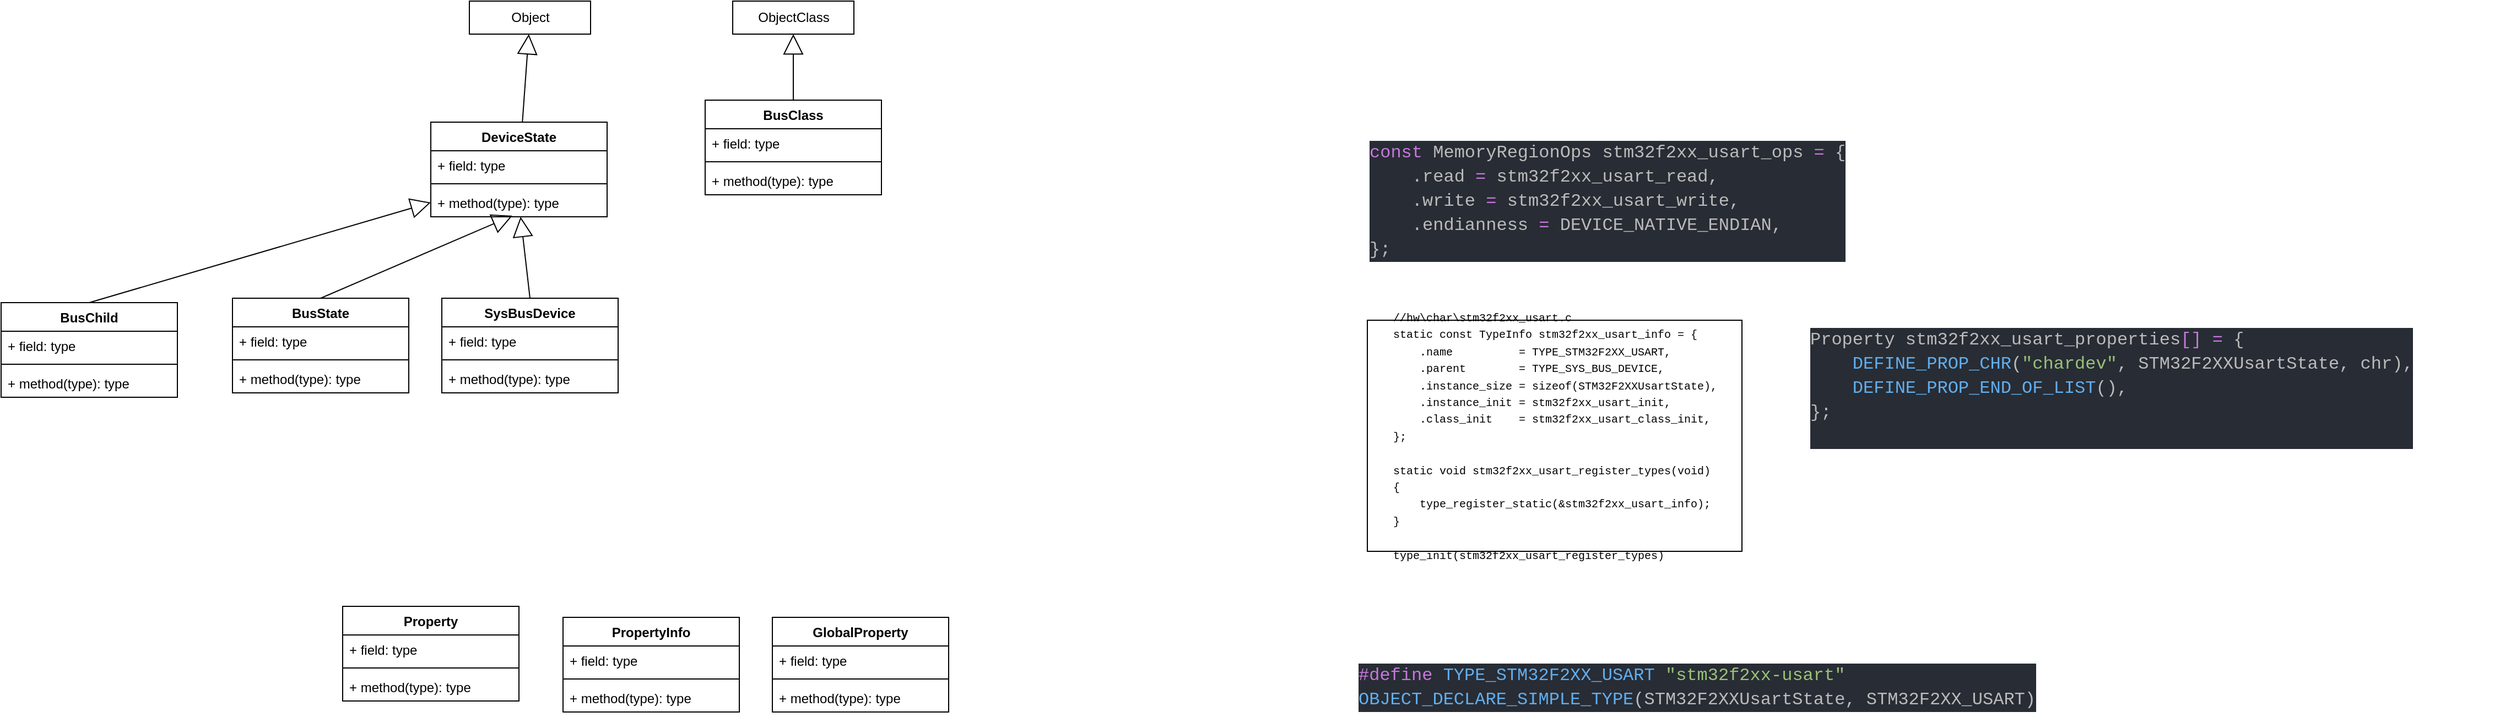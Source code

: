 <mxfile version="16.5.4" type="github">
  <diagram id="gYynSZKOYsOQM2wcODcH" name="Page-1">
    <mxGraphModel dx="2249" dy="2018" grid="1" gridSize="10" guides="1" tooltips="1" connect="1" arrows="1" fold="1" page="1" pageScale="1" pageWidth="827" pageHeight="1169" math="0" shadow="0">
      <root>
        <mxCell id="0" />
        <mxCell id="1" parent="0" />
        <mxCell id="OJSFKAHnHgMdeHk7zM6y-1" value="&lt;div style=&quot;color: rgb(187 , 187 , 187) ; font-family: &amp;#34;consolas&amp;#34; , &amp;#34;courier new&amp;#34; , monospace ; font-size: 10px ; font-style: normal ; font-weight: 400 ; letter-spacing: normal ; text-align: left ; text-indent: 0px ; text-transform: none ; word-spacing: 0px&quot;&gt;&lt;br&gt;&lt;/div&gt;" style="text;whiteSpace=wrap;html=1;rounded=0;strokeColor=none;fillColor=none;gradientColor=#ffffff;" vertex="1" parent="1">
          <mxGeometry x="1667" y="320" width="350" height="210" as="geometry" />
        </mxCell>
        <mxCell id="OJSFKAHnHgMdeHk7zM6y-3" value="&lt;div style=&quot;text-align: left&quot;&gt;&lt;div&gt;&lt;font face=&quot;consolas, courier new, monospace&quot;&gt;&lt;span style=&quot;font-size: 10px&quot;&gt;//&lt;/span&gt;&lt;/font&gt;&lt;span style=&quot;font-size: 10px&quot;&gt;&lt;font face=&quot;consolas, courier new, monospace&quot;&gt;hw\char\stm32f2xx_usart.c&lt;/font&gt;&lt;/span&gt;&lt;/div&gt;&lt;div&gt;&lt;font face=&quot;consolas, courier new, monospace&quot;&gt;&lt;span style=&quot;font-size: 10px&quot;&gt;static const TypeInfo stm32f2xx_usart_info = {&lt;/span&gt;&lt;/font&gt;&lt;/div&gt;&lt;div&gt;&lt;font face=&quot;consolas, courier new, monospace&quot;&gt;&lt;span style=&quot;font-size: 10px&quot;&gt;&amp;nbsp; &amp;nbsp; .name&amp;nbsp; &amp;nbsp; &amp;nbsp; &amp;nbsp; &amp;nbsp; = TYPE_STM32F2XX_USART,&lt;/span&gt;&lt;/font&gt;&lt;/div&gt;&lt;div&gt;&lt;font face=&quot;consolas, courier new, monospace&quot;&gt;&lt;span style=&quot;font-size: 10px&quot;&gt;&amp;nbsp; &amp;nbsp; .parent&amp;nbsp; &amp;nbsp; &amp;nbsp; &amp;nbsp; = TYPE_SYS_BUS_DEVICE,&lt;/span&gt;&lt;/font&gt;&lt;/div&gt;&lt;div&gt;&lt;font face=&quot;consolas, courier new, monospace&quot;&gt;&lt;span style=&quot;font-size: 10px&quot;&gt;&amp;nbsp; &amp;nbsp; .instance_size = sizeof(STM32F2XXUsartState),&lt;/span&gt;&lt;/font&gt;&lt;/div&gt;&lt;div&gt;&lt;font face=&quot;consolas, courier new, monospace&quot;&gt;&lt;span style=&quot;font-size: 10px&quot;&gt;&amp;nbsp; &amp;nbsp; .instance_init = stm32f2xx_usart_init,&lt;/span&gt;&lt;/font&gt;&lt;/div&gt;&lt;div&gt;&lt;font face=&quot;consolas, courier new, monospace&quot;&gt;&lt;span style=&quot;font-size: 10px&quot;&gt;&amp;nbsp; &amp;nbsp; .class_init&amp;nbsp; &amp;nbsp; = stm32f2xx_usart_class_init,&lt;/span&gt;&lt;/font&gt;&lt;/div&gt;&lt;div&gt;&lt;font face=&quot;consolas, courier new, monospace&quot;&gt;&lt;span style=&quot;font-size: 10px&quot;&gt;};&lt;/span&gt;&lt;/font&gt;&lt;/div&gt;&lt;div&gt;&lt;font face=&quot;consolas, courier new, monospace&quot;&gt;&lt;span style=&quot;font-size: 10px&quot;&gt;&lt;br&gt;&lt;/span&gt;&lt;/font&gt;&lt;/div&gt;&lt;div&gt;&lt;font face=&quot;consolas, courier new, monospace&quot;&gt;&lt;span style=&quot;font-size: 10px&quot;&gt;static void stm32f2xx_usart_register_types(void)&lt;/span&gt;&lt;/font&gt;&lt;/div&gt;&lt;div&gt;&lt;font face=&quot;consolas, courier new, monospace&quot;&gt;&lt;span style=&quot;font-size: 10px&quot;&gt;{&lt;/span&gt;&lt;/font&gt;&lt;/div&gt;&lt;div&gt;&lt;font face=&quot;consolas, courier new, monospace&quot;&gt;&lt;span style=&quot;font-size: 10px&quot;&gt;&amp;nbsp; &amp;nbsp; type_register_static(&amp;amp;stm32f2xx_usart_info);&lt;/span&gt;&lt;/font&gt;&lt;/div&gt;&lt;div&gt;&lt;font face=&quot;consolas, courier new, monospace&quot;&gt;&lt;span style=&quot;font-size: 10px&quot;&gt;}&lt;/span&gt;&lt;/font&gt;&lt;/div&gt;&lt;div&gt;&lt;font face=&quot;consolas, courier new, monospace&quot;&gt;&lt;span style=&quot;font-size: 10px&quot;&gt;&lt;br&gt;&lt;/span&gt;&lt;/font&gt;&lt;/div&gt;&lt;div&gt;&lt;font face=&quot;consolas, courier new, monospace&quot;&gt;&lt;span style=&quot;font-size: 10px&quot;&gt;type_init(stm32f2xx_usart_register_types)&lt;/span&gt;&lt;/font&gt;&lt;/div&gt;&lt;/div&gt;" style="html=1;rounded=0;strokeColor=default;fillColor=none;gradientColor=#ffffff;fontColor=#000000;" vertex="1" parent="1">
          <mxGeometry x="990" y="240" width="340" height="210" as="geometry" />
        </mxCell>
        <mxCell id="OJSFKAHnHgMdeHk7zM6y-4" value="&lt;div style=&quot;color: rgb(187 , 187 , 187) ; background-color: rgb(40 , 44 , 52) ; font-family: &amp;#34;consolas&amp;#34; , &amp;#34;courier new&amp;#34; , monospace ; font-weight: normal ; font-size: 16px ; line-height: 22px&quot;&gt;&lt;div&gt;&lt;span style=&quot;color: #c678dd&quot;&gt;const&lt;/span&gt;&lt;span style=&quot;color: #bbbbbb&quot;&gt;&amp;nbsp;MemoryRegionOps&amp;nbsp;stm32f2xx_usart_ops&amp;nbsp;&lt;/span&gt;&lt;span style=&quot;color: #c678dd&quot;&gt;=&lt;/span&gt;&lt;span style=&quot;color: #bbbbbb&quot;&gt;&amp;nbsp;{&lt;/span&gt;&lt;/div&gt;&lt;div&gt;&lt;span style=&quot;color: #bbbbbb&quot;&gt;&amp;nbsp;&amp;nbsp;&amp;nbsp;&amp;nbsp;.read&amp;nbsp;&lt;/span&gt;&lt;span style=&quot;color: #c678dd&quot;&gt;=&lt;/span&gt;&lt;span style=&quot;color: #bbbbbb&quot;&gt;&amp;nbsp;stm32f2xx_usart_read,&lt;/span&gt;&lt;/div&gt;&lt;div&gt;&lt;span style=&quot;color: #bbbbbb&quot;&gt;&amp;nbsp;&amp;nbsp;&amp;nbsp;&amp;nbsp;.write&amp;nbsp;&lt;/span&gt;&lt;span style=&quot;color: #c678dd&quot;&gt;=&lt;/span&gt;&lt;span style=&quot;color: #bbbbbb&quot;&gt;&amp;nbsp;stm32f2xx_usart_write,&lt;/span&gt;&lt;/div&gt;&lt;div&gt;&lt;span style=&quot;color: #bbbbbb&quot;&gt;&amp;nbsp;&amp;nbsp;&amp;nbsp;&amp;nbsp;.endianness&amp;nbsp;&lt;/span&gt;&lt;span style=&quot;color: #c678dd&quot;&gt;=&lt;/span&gt;&lt;span style=&quot;color: #bbbbbb&quot;&gt;&amp;nbsp;DEVICE_NATIVE_ENDIAN,&lt;/span&gt;&lt;/div&gt;&lt;div&gt;&lt;span style=&quot;color: #bbbbbb&quot;&gt;};&lt;/span&gt;&lt;/div&gt;&lt;/div&gt;" style="text;whiteSpace=wrap;html=1;fontColor=#000000;" vertex="1" parent="1">
          <mxGeometry x="990" y="70" width="480" height="130" as="geometry" />
        </mxCell>
        <mxCell id="OJSFKAHnHgMdeHk7zM6y-5" value="&lt;div style=&quot;color: rgb(187, 187, 187); background-color: rgb(40, 44, 52); font-family: consolas, &amp;quot;courier new&amp;quot;, monospace; font-weight: normal; font-size: 16px; line-height: 22px;&quot;&gt;&lt;div&gt;&lt;span style=&quot;color: #bbbbbb&quot;&gt;Property&amp;nbsp;stm32f2xx_usart_properties&lt;/span&gt;&lt;span style=&quot;color: #c678dd&quot;&gt;[]&lt;/span&gt;&lt;span style=&quot;color: #bbbbbb&quot;&gt;&amp;nbsp;&lt;/span&gt;&lt;span style=&quot;color: #c678dd&quot;&gt;=&lt;/span&gt;&lt;span style=&quot;color: #bbbbbb&quot;&gt;&amp;nbsp;{&lt;/span&gt;&lt;/div&gt;&lt;div&gt;&lt;span style=&quot;color: #bbbbbb&quot;&gt;&amp;nbsp;&amp;nbsp;&amp;nbsp;&amp;nbsp;&lt;/span&gt;&lt;span style=&quot;color: #61afef&quot;&gt;DEFINE_PROP_CHR&lt;/span&gt;&lt;span style=&quot;color: #bbbbbb&quot;&gt;(&lt;/span&gt;&lt;span style=&quot;color: #98c379&quot;&gt;&quot;chardev&quot;&lt;/span&gt;&lt;span style=&quot;color: #bbbbbb&quot;&gt;,&amp;nbsp;STM32F2XXUsartState,&amp;nbsp;chr),&lt;/span&gt;&lt;/div&gt;&lt;div&gt;&lt;span style=&quot;color: #bbbbbb&quot;&gt;&amp;nbsp;&amp;nbsp;&amp;nbsp;&amp;nbsp;&lt;/span&gt;&lt;span style=&quot;color: #61afef&quot;&gt;DEFINE_PROP_END_OF_LIST&lt;/span&gt;&lt;span style=&quot;color: #bbbbbb&quot;&gt;(),&lt;/span&gt;&lt;/div&gt;&lt;div&gt;&lt;span style=&quot;color: #bbbbbb&quot;&gt;};&lt;/span&gt;&lt;/div&gt;&lt;br&gt;&lt;/div&gt;" style="text;whiteSpace=wrap;html=1;fontColor=#000000;" vertex="1" parent="1">
          <mxGeometry x="1390" y="240" width="530" height="130" as="geometry" />
        </mxCell>
        <mxCell id="OJSFKAHnHgMdeHk7zM6y-6" value="&lt;div style=&quot;color: rgb(187, 187, 187); background-color: rgb(40, 44, 52); font-family: consolas, &amp;quot;courier new&amp;quot;, monospace; font-weight: normal; font-size: 16px; line-height: 22px;&quot;&gt;&lt;div&gt;&lt;span style=&quot;color: #c678dd&quot;&gt;#define&lt;/span&gt;&lt;span style=&quot;color: #bbbbbb&quot;&gt;&amp;nbsp;&lt;/span&gt;&lt;span style=&quot;color: #61afef&quot;&gt;TYPE_STM32F2XX_USART&lt;/span&gt;&lt;span style=&quot;color: #bbbbbb&quot;&gt;&amp;nbsp;&lt;/span&gt;&lt;span style=&quot;color: #98c379&quot;&gt;&quot;stm32f2xx-usart&quot;&lt;/span&gt;&lt;/div&gt;&lt;div&gt;&lt;span style=&quot;color: #61afef&quot;&gt;OBJECT_DECLARE_SIMPLE_TYPE&lt;/span&gt;&lt;span style=&quot;color: #bbbbbb&quot;&gt;(STM32F2XXUsartState,&amp;nbsp;STM32F2XX_USART)&lt;/span&gt;&lt;/div&gt;&lt;/div&gt;" style="text;whiteSpace=wrap;html=1;fontColor=#000000;" vertex="1" parent="1">
          <mxGeometry x="980" y="545" width="550" height="60" as="geometry" />
        </mxCell>
        <mxCell id="OJSFKAHnHgMdeHk7zM6y-8" value="SysBusDevice" style="swimlane;fontStyle=1;align=center;verticalAlign=top;childLayout=stackLayout;horizontal=1;startSize=26;horizontalStack=0;resizeParent=1;resizeParentMax=0;resizeLast=0;collapsible=1;marginBottom=0;rounded=0;fontColor=#000000;strokeColor=default;fillColor=none;gradientColor=#ffffff;" vertex="1" parent="1">
          <mxGeometry x="150" y="220" width="160" height="86" as="geometry" />
        </mxCell>
        <mxCell id="OJSFKAHnHgMdeHk7zM6y-9" value="+ field: type" style="text;strokeColor=none;fillColor=none;align=left;verticalAlign=top;spacingLeft=4;spacingRight=4;overflow=hidden;rotatable=0;points=[[0,0.5],[1,0.5]];portConstraint=eastwest;rounded=0;fontColor=#000000;" vertex="1" parent="OJSFKAHnHgMdeHk7zM6y-8">
          <mxGeometry y="26" width="160" height="26" as="geometry" />
        </mxCell>
        <mxCell id="OJSFKAHnHgMdeHk7zM6y-10" value="" style="line;strokeWidth=1;fillColor=none;align=left;verticalAlign=middle;spacingTop=-1;spacingLeft=3;spacingRight=3;rotatable=0;labelPosition=right;points=[];portConstraint=eastwest;rounded=0;fontColor=#000000;" vertex="1" parent="OJSFKAHnHgMdeHk7zM6y-8">
          <mxGeometry y="52" width="160" height="8" as="geometry" />
        </mxCell>
        <mxCell id="OJSFKAHnHgMdeHk7zM6y-11" value="+ method(type): type" style="text;strokeColor=none;fillColor=none;align=left;verticalAlign=top;spacingLeft=4;spacingRight=4;overflow=hidden;rotatable=0;points=[[0,0.5],[1,0.5]];portConstraint=eastwest;rounded=0;fontColor=#000000;" vertex="1" parent="OJSFKAHnHgMdeHk7zM6y-8">
          <mxGeometry y="60" width="160" height="26" as="geometry" />
        </mxCell>
        <mxCell id="OJSFKAHnHgMdeHk7zM6y-13" value="DeviceState" style="swimlane;fontStyle=1;align=center;verticalAlign=top;childLayout=stackLayout;horizontal=1;startSize=26;horizontalStack=0;resizeParent=1;resizeParentMax=0;resizeLast=0;collapsible=1;marginBottom=0;rounded=0;fontColor=#000000;strokeColor=default;fillColor=none;gradientColor=#ffffff;" vertex="1" parent="1">
          <mxGeometry x="140" y="60" width="160" height="86" as="geometry" />
        </mxCell>
        <mxCell id="OJSFKAHnHgMdeHk7zM6y-14" value="+ field: type" style="text;strokeColor=none;fillColor=none;align=left;verticalAlign=top;spacingLeft=4;spacingRight=4;overflow=hidden;rotatable=0;points=[[0,0.5],[1,0.5]];portConstraint=eastwest;rounded=0;fontColor=#000000;" vertex="1" parent="OJSFKAHnHgMdeHk7zM6y-13">
          <mxGeometry y="26" width="160" height="26" as="geometry" />
        </mxCell>
        <mxCell id="OJSFKAHnHgMdeHk7zM6y-15" value="" style="line;strokeWidth=1;fillColor=none;align=left;verticalAlign=middle;spacingTop=-1;spacingLeft=3;spacingRight=3;rotatable=0;labelPosition=right;points=[];portConstraint=eastwest;rounded=0;fontColor=#000000;" vertex="1" parent="OJSFKAHnHgMdeHk7zM6y-13">
          <mxGeometry y="52" width="160" height="8" as="geometry" />
        </mxCell>
        <mxCell id="OJSFKAHnHgMdeHk7zM6y-16" value="+ method(type): type" style="text;strokeColor=none;fillColor=none;align=left;verticalAlign=top;spacingLeft=4;spacingRight=4;overflow=hidden;rotatable=0;points=[[0,0.5],[1,0.5]];portConstraint=eastwest;rounded=0;fontColor=#000000;" vertex="1" parent="OJSFKAHnHgMdeHk7zM6y-13">
          <mxGeometry y="60" width="160" height="26" as="geometry" />
        </mxCell>
        <mxCell id="OJSFKAHnHgMdeHk7zM6y-17" value="" style="endArrow=block;endSize=16;endFill=0;html=1;rounded=0;fontColor=#000000;exitX=0.5;exitY=0;exitDx=0;exitDy=0;" edge="1" parent="1" source="OJSFKAHnHgMdeHk7zM6y-8" target="OJSFKAHnHgMdeHk7zM6y-16">
          <mxGeometry width="160" relative="1" as="geometry">
            <mxPoint x="250" y="360" as="sourcePoint" />
            <mxPoint x="410" y="360" as="targetPoint" />
          </mxGeometry>
        </mxCell>
        <mxCell id="OJSFKAHnHgMdeHk7zM6y-26" value="Object" style="html=1;rounded=0;fontColor=#000000;strokeColor=default;fillColor=none;gradientColor=#ffffff;" vertex="1" parent="1">
          <mxGeometry x="175" y="-50" width="110" height="30" as="geometry" />
        </mxCell>
        <mxCell id="OJSFKAHnHgMdeHk7zM6y-27" value="" style="endArrow=block;endSize=16;endFill=0;html=1;rounded=0;fontColor=#000000;" edge="1" parent="1" source="OJSFKAHnHgMdeHk7zM6y-13" target="OJSFKAHnHgMdeHk7zM6y-26">
          <mxGeometry width="160" relative="1" as="geometry">
            <mxPoint x="200" y="210" as="sourcePoint" />
            <mxPoint x="230.877" y="166" as="targetPoint" />
          </mxGeometry>
        </mxCell>
        <mxCell id="OJSFKAHnHgMdeHk7zM6y-28" value="Property" style="swimlane;fontStyle=1;align=center;verticalAlign=top;childLayout=stackLayout;horizontal=1;startSize=26;horizontalStack=0;resizeParent=1;resizeParentMax=0;resizeLast=0;collapsible=1;marginBottom=0;rounded=0;fontColor=#000000;strokeColor=default;fillColor=none;gradientColor=#ffffff;" vertex="1" parent="1">
          <mxGeometry x="60" y="500" width="160" height="86" as="geometry" />
        </mxCell>
        <mxCell id="OJSFKAHnHgMdeHk7zM6y-29" value="+ field: type" style="text;strokeColor=none;fillColor=none;align=left;verticalAlign=top;spacingLeft=4;spacingRight=4;overflow=hidden;rotatable=0;points=[[0,0.5],[1,0.5]];portConstraint=eastwest;rounded=0;fontColor=#000000;" vertex="1" parent="OJSFKAHnHgMdeHk7zM6y-28">
          <mxGeometry y="26" width="160" height="26" as="geometry" />
        </mxCell>
        <mxCell id="OJSFKAHnHgMdeHk7zM6y-30" value="" style="line;strokeWidth=1;fillColor=none;align=left;verticalAlign=middle;spacingTop=-1;spacingLeft=3;spacingRight=3;rotatable=0;labelPosition=right;points=[];portConstraint=eastwest;rounded=0;fontColor=#000000;" vertex="1" parent="OJSFKAHnHgMdeHk7zM6y-28">
          <mxGeometry y="52" width="160" height="8" as="geometry" />
        </mxCell>
        <mxCell id="OJSFKAHnHgMdeHk7zM6y-31" value="+ method(type): type" style="text;strokeColor=none;fillColor=none;align=left;verticalAlign=top;spacingLeft=4;spacingRight=4;overflow=hidden;rotatable=0;points=[[0,0.5],[1,0.5]];portConstraint=eastwest;rounded=0;fontColor=#000000;" vertex="1" parent="OJSFKAHnHgMdeHk7zM6y-28">
          <mxGeometry y="60" width="160" height="26" as="geometry" />
        </mxCell>
        <mxCell id="OJSFKAHnHgMdeHk7zM6y-32" value="PropertyInfo" style="swimlane;fontStyle=1;align=center;verticalAlign=top;childLayout=stackLayout;horizontal=1;startSize=26;horizontalStack=0;resizeParent=1;resizeParentMax=0;resizeLast=0;collapsible=1;marginBottom=0;rounded=0;fontColor=#000000;strokeColor=default;fillColor=none;gradientColor=#ffffff;" vertex="1" parent="1">
          <mxGeometry x="260" y="510" width="160" height="86" as="geometry" />
        </mxCell>
        <mxCell id="OJSFKAHnHgMdeHk7zM6y-33" value="+ field: type" style="text;strokeColor=none;fillColor=none;align=left;verticalAlign=top;spacingLeft=4;spacingRight=4;overflow=hidden;rotatable=0;points=[[0,0.5],[1,0.5]];portConstraint=eastwest;rounded=0;fontColor=#000000;" vertex="1" parent="OJSFKAHnHgMdeHk7zM6y-32">
          <mxGeometry y="26" width="160" height="26" as="geometry" />
        </mxCell>
        <mxCell id="OJSFKAHnHgMdeHk7zM6y-34" value="" style="line;strokeWidth=1;fillColor=none;align=left;verticalAlign=middle;spacingTop=-1;spacingLeft=3;spacingRight=3;rotatable=0;labelPosition=right;points=[];portConstraint=eastwest;rounded=0;fontColor=#000000;" vertex="1" parent="OJSFKAHnHgMdeHk7zM6y-32">
          <mxGeometry y="52" width="160" height="8" as="geometry" />
        </mxCell>
        <mxCell id="OJSFKAHnHgMdeHk7zM6y-35" value="+ method(type): type" style="text;strokeColor=none;fillColor=none;align=left;verticalAlign=top;spacingLeft=4;spacingRight=4;overflow=hidden;rotatable=0;points=[[0,0.5],[1,0.5]];portConstraint=eastwest;rounded=0;fontColor=#000000;" vertex="1" parent="OJSFKAHnHgMdeHk7zM6y-32">
          <mxGeometry y="60" width="160" height="26" as="geometry" />
        </mxCell>
        <mxCell id="OJSFKAHnHgMdeHk7zM6y-36" value="GlobalProperty" style="swimlane;fontStyle=1;align=center;verticalAlign=top;childLayout=stackLayout;horizontal=1;startSize=26;horizontalStack=0;resizeParent=1;resizeParentMax=0;resizeLast=0;collapsible=1;marginBottom=0;rounded=0;fontColor=#000000;strokeColor=default;fillColor=none;gradientColor=#ffffff;" vertex="1" parent="1">
          <mxGeometry x="450" y="510" width="160" height="86" as="geometry" />
        </mxCell>
        <mxCell id="OJSFKAHnHgMdeHk7zM6y-37" value="+ field: type" style="text;strokeColor=none;fillColor=none;align=left;verticalAlign=top;spacingLeft=4;spacingRight=4;overflow=hidden;rotatable=0;points=[[0,0.5],[1,0.5]];portConstraint=eastwest;rounded=0;fontColor=#000000;" vertex="1" parent="OJSFKAHnHgMdeHk7zM6y-36">
          <mxGeometry y="26" width="160" height="26" as="geometry" />
        </mxCell>
        <mxCell id="OJSFKAHnHgMdeHk7zM6y-38" value="" style="line;strokeWidth=1;fillColor=none;align=left;verticalAlign=middle;spacingTop=-1;spacingLeft=3;spacingRight=3;rotatable=0;labelPosition=right;points=[];portConstraint=eastwest;rounded=0;fontColor=#000000;" vertex="1" parent="OJSFKAHnHgMdeHk7zM6y-36">
          <mxGeometry y="52" width="160" height="8" as="geometry" />
        </mxCell>
        <mxCell id="OJSFKAHnHgMdeHk7zM6y-39" value="+ method(type): type" style="text;strokeColor=none;fillColor=none;align=left;verticalAlign=top;spacingLeft=4;spacingRight=4;overflow=hidden;rotatable=0;points=[[0,0.5],[1,0.5]];portConstraint=eastwest;rounded=0;fontColor=#000000;" vertex="1" parent="OJSFKAHnHgMdeHk7zM6y-36">
          <mxGeometry y="60" width="160" height="26" as="geometry" />
        </mxCell>
        <mxCell id="OJSFKAHnHgMdeHk7zM6y-40" value="BusState" style="swimlane;fontStyle=1;align=center;verticalAlign=top;childLayout=stackLayout;horizontal=1;startSize=26;horizontalStack=0;resizeParent=1;resizeParentMax=0;resizeLast=0;collapsible=1;marginBottom=0;rounded=0;fontColor=#000000;strokeColor=default;fillColor=none;gradientColor=#ffffff;" vertex="1" parent="1">
          <mxGeometry x="-40" y="220" width="160" height="86" as="geometry" />
        </mxCell>
        <mxCell id="OJSFKAHnHgMdeHk7zM6y-41" value="+ field: type" style="text;strokeColor=none;fillColor=none;align=left;verticalAlign=top;spacingLeft=4;spacingRight=4;overflow=hidden;rotatable=0;points=[[0,0.5],[1,0.5]];portConstraint=eastwest;rounded=0;fontColor=#000000;" vertex="1" parent="OJSFKAHnHgMdeHk7zM6y-40">
          <mxGeometry y="26" width="160" height="26" as="geometry" />
        </mxCell>
        <mxCell id="OJSFKAHnHgMdeHk7zM6y-42" value="" style="line;strokeWidth=1;fillColor=none;align=left;verticalAlign=middle;spacingTop=-1;spacingLeft=3;spacingRight=3;rotatable=0;labelPosition=right;points=[];portConstraint=eastwest;rounded=0;fontColor=#000000;" vertex="1" parent="OJSFKAHnHgMdeHk7zM6y-40">
          <mxGeometry y="52" width="160" height="8" as="geometry" />
        </mxCell>
        <mxCell id="OJSFKAHnHgMdeHk7zM6y-43" value="+ method(type): type" style="text;strokeColor=none;fillColor=none;align=left;verticalAlign=top;spacingLeft=4;spacingRight=4;overflow=hidden;rotatable=0;points=[[0,0.5],[1,0.5]];portConstraint=eastwest;rounded=0;fontColor=#000000;" vertex="1" parent="OJSFKAHnHgMdeHk7zM6y-40">
          <mxGeometry y="60" width="160" height="26" as="geometry" />
        </mxCell>
        <mxCell id="OJSFKAHnHgMdeHk7zM6y-44" value="" style="endArrow=block;endSize=16;endFill=0;html=1;rounded=0;fontColor=#000000;exitX=0.5;exitY=0;exitDx=0;exitDy=0;entryX=0.463;entryY=0.962;entryDx=0;entryDy=0;entryPerimeter=0;" edge="1" parent="1" source="OJSFKAHnHgMdeHk7zM6y-40" target="OJSFKAHnHgMdeHk7zM6y-16">
          <mxGeometry width="160" relative="1" as="geometry">
            <mxPoint x="240" y="230" as="sourcePoint" />
            <mxPoint x="230" y="160" as="targetPoint" />
          </mxGeometry>
        </mxCell>
        <mxCell id="OJSFKAHnHgMdeHk7zM6y-45" value="BusChild" style="swimlane;fontStyle=1;align=center;verticalAlign=top;childLayout=stackLayout;horizontal=1;startSize=26;horizontalStack=0;resizeParent=1;resizeParentMax=0;resizeLast=0;collapsible=1;marginBottom=0;rounded=0;fontColor=#000000;strokeColor=default;fillColor=none;gradientColor=#ffffff;" vertex="1" parent="1">
          <mxGeometry x="-250" y="224" width="160" height="86" as="geometry" />
        </mxCell>
        <mxCell id="OJSFKAHnHgMdeHk7zM6y-46" value="+ field: type" style="text;strokeColor=none;fillColor=none;align=left;verticalAlign=top;spacingLeft=4;spacingRight=4;overflow=hidden;rotatable=0;points=[[0,0.5],[1,0.5]];portConstraint=eastwest;rounded=0;fontColor=#000000;" vertex="1" parent="OJSFKAHnHgMdeHk7zM6y-45">
          <mxGeometry y="26" width="160" height="26" as="geometry" />
        </mxCell>
        <mxCell id="OJSFKAHnHgMdeHk7zM6y-47" value="" style="line;strokeWidth=1;fillColor=none;align=left;verticalAlign=middle;spacingTop=-1;spacingLeft=3;spacingRight=3;rotatable=0;labelPosition=right;points=[];portConstraint=eastwest;rounded=0;fontColor=#000000;" vertex="1" parent="OJSFKAHnHgMdeHk7zM6y-45">
          <mxGeometry y="52" width="160" height="8" as="geometry" />
        </mxCell>
        <mxCell id="OJSFKAHnHgMdeHk7zM6y-48" value="+ method(type): type" style="text;strokeColor=none;fillColor=none;align=left;verticalAlign=top;spacingLeft=4;spacingRight=4;overflow=hidden;rotatable=0;points=[[0,0.5],[1,0.5]];portConstraint=eastwest;rounded=0;fontColor=#000000;" vertex="1" parent="OJSFKAHnHgMdeHk7zM6y-45">
          <mxGeometry y="60" width="160" height="26" as="geometry" />
        </mxCell>
        <mxCell id="OJSFKAHnHgMdeHk7zM6y-49" value="" style="endArrow=block;endSize=16;endFill=0;html=1;rounded=0;fontColor=#000000;exitX=0.5;exitY=0;exitDx=0;exitDy=0;entryX=0;entryY=0.5;entryDx=0;entryDy=0;" edge="1" parent="1" source="OJSFKAHnHgMdeHk7zM6y-45" target="OJSFKAHnHgMdeHk7zM6y-16">
          <mxGeometry width="160" relative="1" as="geometry">
            <mxPoint x="50" y="230" as="sourcePoint" />
            <mxPoint x="210" y="150" as="targetPoint" />
          </mxGeometry>
        </mxCell>
        <mxCell id="OJSFKAHnHgMdeHk7zM6y-51" value="BusClass" style="swimlane;fontStyle=1;align=center;verticalAlign=top;childLayout=stackLayout;horizontal=1;startSize=26;horizontalStack=0;resizeParent=1;resizeParentMax=0;resizeLast=0;collapsible=1;marginBottom=0;rounded=0;fontColor=#000000;strokeColor=default;fillColor=none;gradientColor=#ffffff;" vertex="1" parent="1">
          <mxGeometry x="389" y="40" width="160" height="86" as="geometry" />
        </mxCell>
        <mxCell id="OJSFKAHnHgMdeHk7zM6y-52" value="+ field: type" style="text;strokeColor=none;fillColor=none;align=left;verticalAlign=top;spacingLeft=4;spacingRight=4;overflow=hidden;rotatable=0;points=[[0,0.5],[1,0.5]];portConstraint=eastwest;rounded=0;fontColor=#000000;" vertex="1" parent="OJSFKAHnHgMdeHk7zM6y-51">
          <mxGeometry y="26" width="160" height="26" as="geometry" />
        </mxCell>
        <mxCell id="OJSFKAHnHgMdeHk7zM6y-53" value="" style="line;strokeWidth=1;fillColor=none;align=left;verticalAlign=middle;spacingTop=-1;spacingLeft=3;spacingRight=3;rotatable=0;labelPosition=right;points=[];portConstraint=eastwest;rounded=0;fontColor=#000000;" vertex="1" parent="OJSFKAHnHgMdeHk7zM6y-51">
          <mxGeometry y="52" width="160" height="8" as="geometry" />
        </mxCell>
        <mxCell id="OJSFKAHnHgMdeHk7zM6y-54" value="+ method(type): type" style="text;strokeColor=none;fillColor=none;align=left;verticalAlign=top;spacingLeft=4;spacingRight=4;overflow=hidden;rotatable=0;points=[[0,0.5],[1,0.5]];portConstraint=eastwest;rounded=0;fontColor=#000000;" vertex="1" parent="OJSFKAHnHgMdeHk7zM6y-51">
          <mxGeometry y="60" width="160" height="26" as="geometry" />
        </mxCell>
        <mxCell id="OJSFKAHnHgMdeHk7zM6y-55" value="ObjectClass" style="html=1;rounded=0;fontColor=#000000;strokeColor=default;fillColor=none;gradientColor=#ffffff;" vertex="1" parent="1">
          <mxGeometry x="414" y="-50" width="110" height="30" as="geometry" />
        </mxCell>
        <mxCell id="OJSFKAHnHgMdeHk7zM6y-56" value="" style="endArrow=block;endSize=16;endFill=0;html=1;rounded=0;fontColor=#000000;exitX=0.5;exitY=0;exitDx=0;exitDy=0;entryX=0.5;entryY=1;entryDx=0;entryDy=0;" edge="1" parent="1" source="OJSFKAHnHgMdeHk7zM6y-51" target="OJSFKAHnHgMdeHk7zM6y-55">
          <mxGeometry width="160" relative="1" as="geometry">
            <mxPoint x="240" y="230" as="sourcePoint" />
            <mxPoint x="231.494" y="156" as="targetPoint" />
          </mxGeometry>
        </mxCell>
      </root>
    </mxGraphModel>
  </diagram>
</mxfile>
